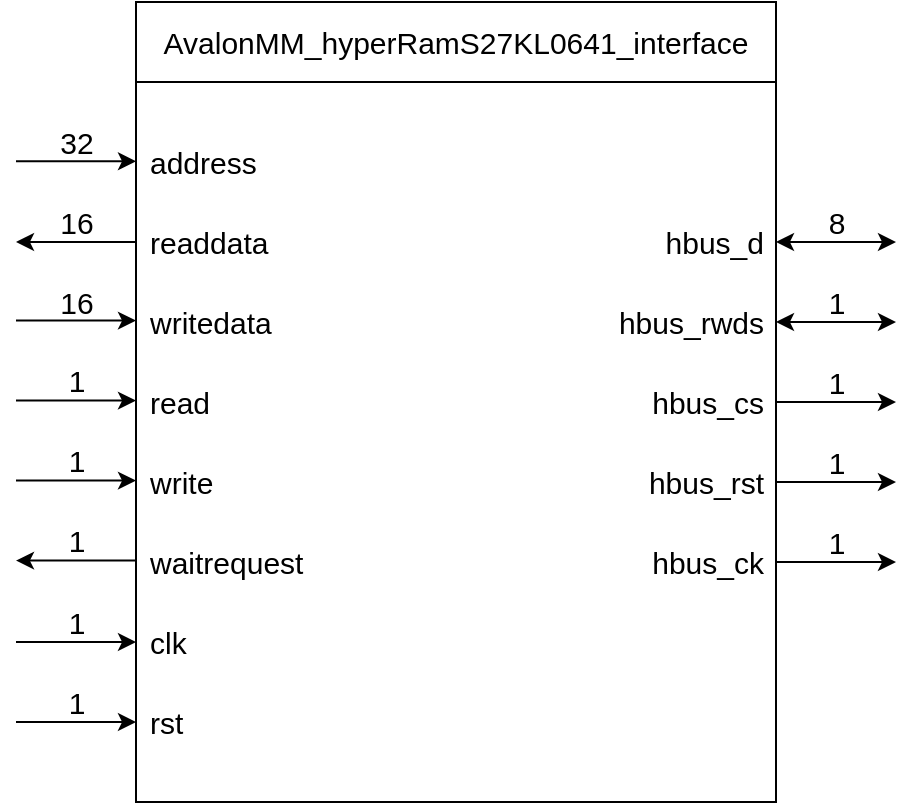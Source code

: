 <mxfile version="21.1.5" type="device" pages="4">
  <diagram id="fC97jBpM_xTiCUfCGoVt" name="interface">
    <mxGraphModel dx="1362" dy="766" grid="1" gridSize="10" guides="1" tooltips="1" connect="1" arrows="1" fold="1" page="1" pageScale="1" pageWidth="850" pageHeight="1100" math="0" shadow="0">
      <root>
        <mxCell id="0" />
        <mxCell id="1" parent="0" />
        <mxCell id="tyazFwi2D3Fx87An2y98-1" value="" style="rounded=0;whiteSpace=wrap;html=1;" parent="1" vertex="1">
          <mxGeometry x="240" y="200" width="320" height="360" as="geometry" />
        </mxCell>
        <mxCell id="tyazFwi2D3Fx87An2y98-3" value="&lt;font style=&quot;font-size: 15px&quot;&gt;address&lt;/font&gt;" style="text;html=1;align=left;verticalAlign=middle;resizable=0;points=[];autosize=1;strokeColor=none;fillColor=none;" parent="1" vertex="1">
          <mxGeometry x="245" y="230" width="70" height="20" as="geometry" />
        </mxCell>
        <mxCell id="tyazFwi2D3Fx87An2y98-4" value="&lt;div&gt;readdata&lt;/div&gt;" style="text;html=1;align=left;verticalAlign=middle;resizable=0;points=[];autosize=1;strokeColor=none;fillColor=none;fontSize=15;" parent="1" vertex="1">
          <mxGeometry x="245" y="270" width="70" height="20" as="geometry" />
        </mxCell>
        <mxCell id="tyazFwi2D3Fx87An2y98-7" value="&lt;div&gt;read&lt;/div&gt;" style="text;html=1;align=left;verticalAlign=middle;resizable=0;points=[];autosize=1;strokeColor=none;fillColor=none;fontSize=15;" parent="1" vertex="1">
          <mxGeometry x="245" y="350" width="50" height="20" as="geometry" />
        </mxCell>
        <mxCell id="tyazFwi2D3Fx87An2y98-8" value="writedata" style="text;html=1;align=left;verticalAlign=middle;resizable=0;points=[];autosize=1;strokeColor=none;fillColor=none;fontSize=15;" parent="1" vertex="1">
          <mxGeometry x="245" y="310" width="80" height="20" as="geometry" />
        </mxCell>
        <mxCell id="tyazFwi2D3Fx87An2y98-9" value="write" style="text;html=1;align=left;verticalAlign=middle;resizable=0;points=[];autosize=1;strokeColor=none;fillColor=none;fontSize=15;" parent="1" vertex="1">
          <mxGeometry x="245" y="390" width="50" height="20" as="geometry" />
        </mxCell>
        <mxCell id="tyazFwi2D3Fx87An2y98-10" value="waitrequest" style="text;html=1;align=left;verticalAlign=middle;resizable=0;points=[];autosize=1;strokeColor=none;fillColor=none;fontSize=15;" parent="1" vertex="1">
          <mxGeometry x="245" y="430" width="90" height="20" as="geometry" />
        </mxCell>
        <mxCell id="tyazFwi2D3Fx87An2y98-11" value="clk" style="text;html=1;align=left;verticalAlign=middle;resizable=0;points=[];autosize=1;strokeColor=none;fillColor=none;fontSize=15;" parent="1" vertex="1">
          <mxGeometry x="245" y="470" width="30" height="20" as="geometry" />
        </mxCell>
        <mxCell id="tyazFwi2D3Fx87An2y98-13" value="hbus_d" style="text;html=1;align=right;verticalAlign=middle;resizable=0;points=[];autosize=1;strokeColor=none;fillColor=none;fontSize=15;" parent="1" vertex="1">
          <mxGeometry x="495" y="270" width="60" height="20" as="geometry" />
        </mxCell>
        <mxCell id="tyazFwi2D3Fx87An2y98-14" value="hbus_cs" style="text;html=1;align=right;verticalAlign=middle;resizable=0;points=[];autosize=1;strokeColor=none;fillColor=none;fontSize=15;" parent="1" vertex="1">
          <mxGeometry x="485" y="350" width="70" height="20" as="geometry" />
        </mxCell>
        <mxCell id="tyazFwi2D3Fx87An2y98-15" value="hbus_ck" style="text;html=1;align=right;verticalAlign=middle;resizable=0;points=[];autosize=1;strokeColor=none;fillColor=none;fontSize=15;" parent="1" vertex="1">
          <mxGeometry x="485" y="430" width="70" height="20" as="geometry" />
        </mxCell>
        <mxCell id="tyazFwi2D3Fx87An2y98-16" value="&lt;div&gt;hbus_rst&lt;/div&gt;" style="text;html=1;align=right;verticalAlign=middle;resizable=0;points=[];autosize=1;strokeColor=none;fillColor=none;fontSize=15;" parent="1" vertex="1">
          <mxGeometry x="485" y="390" width="70" height="20" as="geometry" />
        </mxCell>
        <mxCell id="tyazFwi2D3Fx87An2y98-17" value="&lt;div&gt;hbus_rwds&lt;/div&gt;" style="text;html=1;align=right;verticalAlign=middle;resizable=0;points=[];autosize=1;strokeColor=none;fillColor=none;fontSize=15;" parent="1" vertex="1">
          <mxGeometry x="465" y="310" width="90" height="20" as="geometry" />
        </mxCell>
        <mxCell id="tyazFwi2D3Fx87An2y98-18" value="AvalonMM_hyperRamS27KL0641_interface" style="rounded=0;whiteSpace=wrap;html=1;fontSize=15;" parent="1" vertex="1">
          <mxGeometry x="240" y="160" width="320" height="40" as="geometry" />
        </mxCell>
        <mxCell id="tyazFwi2D3Fx87An2y98-27" value="" style="endArrow=classic;html=1;rounded=0;fontSize=15;" parent="1" edge="1">
          <mxGeometry width="50" height="50" relative="1" as="geometry">
            <mxPoint x="560" y="440" as="sourcePoint" />
            <mxPoint x="620" y="440" as="targetPoint" />
          </mxGeometry>
        </mxCell>
        <mxCell id="tyazFwi2D3Fx87An2y98-29" value="1" style="text;html=1;align=center;verticalAlign=middle;resizable=0;points=[];autosize=1;strokeColor=none;fillColor=none;fontSize=15;" parent="1" vertex="1">
          <mxGeometry x="580" y="420" width="20" height="20" as="geometry" />
        </mxCell>
        <mxCell id="tyazFwi2D3Fx87An2y98-30" value="" style="endArrow=classic;html=1;rounded=0;fontSize=15;" parent="1" edge="1">
          <mxGeometry width="50" height="50" relative="1" as="geometry">
            <mxPoint x="560" y="400.0" as="sourcePoint" />
            <mxPoint x="620" y="400.0" as="targetPoint" />
          </mxGeometry>
        </mxCell>
        <mxCell id="tyazFwi2D3Fx87An2y98-31" value="1" style="text;html=1;align=center;verticalAlign=middle;resizable=0;points=[];autosize=1;strokeColor=none;fillColor=none;fontSize=15;" parent="1" vertex="1">
          <mxGeometry x="580" y="380" width="20" height="20" as="geometry" />
        </mxCell>
        <mxCell id="tyazFwi2D3Fx87An2y98-32" value="" style="endArrow=classic;html=1;rounded=0;fontSize=15;" parent="1" edge="1">
          <mxGeometry width="50" height="50" relative="1" as="geometry">
            <mxPoint x="560" y="360.0" as="sourcePoint" />
            <mxPoint x="620" y="360.0" as="targetPoint" />
          </mxGeometry>
        </mxCell>
        <mxCell id="tyazFwi2D3Fx87An2y98-33" value="1" style="text;html=1;align=center;verticalAlign=middle;resizable=0;points=[];autosize=1;strokeColor=none;fillColor=none;fontSize=15;" parent="1" vertex="1">
          <mxGeometry x="580" y="340" width="20" height="20" as="geometry" />
        </mxCell>
        <mxCell id="tyazFwi2D3Fx87An2y98-34" value="" style="endArrow=classic;html=1;rounded=0;fontSize=15;startArrow=classic;startFill=1;" parent="1" edge="1">
          <mxGeometry width="50" height="50" relative="1" as="geometry">
            <mxPoint x="560" y="320.0" as="sourcePoint" />
            <mxPoint x="620" y="320.0" as="targetPoint" />
          </mxGeometry>
        </mxCell>
        <mxCell id="tyazFwi2D3Fx87An2y98-35" value="1" style="text;html=1;align=center;verticalAlign=middle;resizable=0;points=[];autosize=1;strokeColor=none;fillColor=none;fontSize=15;" parent="1" vertex="1">
          <mxGeometry x="580" y="300" width="20" height="20" as="geometry" />
        </mxCell>
        <mxCell id="tyazFwi2D3Fx87An2y98-38" value="" style="endArrow=classic;html=1;rounded=0;fontSize=15;" parent="1" edge="1">
          <mxGeometry width="50" height="50" relative="1" as="geometry">
            <mxPoint x="180" y="480.0" as="sourcePoint" />
            <mxPoint x="240" y="480.0" as="targetPoint" />
          </mxGeometry>
        </mxCell>
        <mxCell id="tyazFwi2D3Fx87An2y98-39" value="1" style="text;html=1;align=center;verticalAlign=middle;resizable=0;points=[];autosize=1;strokeColor=none;fillColor=none;fontSize=15;" parent="1" vertex="1">
          <mxGeometry x="200" y="460" width="20" height="20" as="geometry" />
        </mxCell>
        <mxCell id="tyazFwi2D3Fx87An2y98-40" value="" style="endArrow=classic;html=1;rounded=0;fontSize=15;" parent="1" edge="1">
          <mxGeometry width="50" height="50" relative="1" as="geometry">
            <mxPoint x="240" y="439.31" as="sourcePoint" />
            <mxPoint x="180" y="439.31" as="targetPoint" />
          </mxGeometry>
        </mxCell>
        <mxCell id="tyazFwi2D3Fx87An2y98-41" value="1" style="text;html=1;align=center;verticalAlign=middle;resizable=0;points=[];autosize=1;strokeColor=none;fillColor=none;fontSize=15;" parent="1" vertex="1">
          <mxGeometry x="200" y="419.31" width="20" height="20" as="geometry" />
        </mxCell>
        <mxCell id="tyazFwi2D3Fx87An2y98-42" value="" style="endArrow=classic;html=1;rounded=0;fontSize=15;" parent="1" edge="1">
          <mxGeometry width="50" height="50" relative="1" as="geometry">
            <mxPoint x="180" y="399.31" as="sourcePoint" />
            <mxPoint x="240" y="399.31" as="targetPoint" />
          </mxGeometry>
        </mxCell>
        <mxCell id="tyazFwi2D3Fx87An2y98-43" value="1" style="text;html=1;align=center;verticalAlign=middle;resizable=0;points=[];autosize=1;strokeColor=none;fillColor=none;fontSize=15;" parent="1" vertex="1">
          <mxGeometry x="200" y="379.31" width="20" height="20" as="geometry" />
        </mxCell>
        <mxCell id="tyazFwi2D3Fx87An2y98-44" value="" style="endArrow=classic;html=1;rounded=0;fontSize=15;" parent="1" edge="1">
          <mxGeometry width="50" height="50" relative="1" as="geometry">
            <mxPoint x="180" y="359.31" as="sourcePoint" />
            <mxPoint x="240" y="359.31" as="targetPoint" />
          </mxGeometry>
        </mxCell>
        <mxCell id="tyazFwi2D3Fx87An2y98-45" value="1" style="text;html=1;align=center;verticalAlign=middle;resizable=0;points=[];autosize=1;strokeColor=none;fillColor=none;fontSize=15;" parent="1" vertex="1">
          <mxGeometry x="200" y="339.31" width="20" height="20" as="geometry" />
        </mxCell>
        <mxCell id="tyazFwi2D3Fx87An2y98-46" value="" style="endArrow=classic;html=1;rounded=0;fontSize=15;" parent="1" edge="1">
          <mxGeometry width="50" height="50" relative="1" as="geometry">
            <mxPoint x="180" y="319.31" as="sourcePoint" />
            <mxPoint x="240" y="319.31" as="targetPoint" />
          </mxGeometry>
        </mxCell>
        <mxCell id="tyazFwi2D3Fx87An2y98-48" value="" style="endArrow=classic;html=1;rounded=0;fontSize=15;startArrow=classic;startFill=1;" parent="1" edge="1">
          <mxGeometry width="50" height="50" relative="1" as="geometry">
            <mxPoint x="560" y="280.0" as="sourcePoint" />
            <mxPoint x="620" y="280.0" as="targetPoint" />
          </mxGeometry>
        </mxCell>
        <mxCell id="tyazFwi2D3Fx87An2y98-49" value="8" style="text;html=1;align=center;verticalAlign=middle;resizable=0;points=[];autosize=1;strokeColor=none;fillColor=none;fontSize=15;" parent="1" vertex="1">
          <mxGeometry x="580" y="260" width="20" height="20" as="geometry" />
        </mxCell>
        <mxCell id="tyazFwi2D3Fx87An2y98-50" value="" style="endArrow=classic;html=1;rounded=0;fontSize=15;" parent="1" edge="1">
          <mxGeometry width="50" height="50" relative="1" as="geometry">
            <mxPoint x="240" y="280.0" as="sourcePoint" />
            <mxPoint x="180" y="280.0" as="targetPoint" />
          </mxGeometry>
        </mxCell>
        <mxCell id="tyazFwi2D3Fx87An2y98-51" value="" style="endArrow=classic;html=1;rounded=0;fontSize=15;" parent="1" edge="1">
          <mxGeometry width="50" height="50" relative="1" as="geometry">
            <mxPoint x="180" y="239.66" as="sourcePoint" />
            <mxPoint x="240" y="239.66" as="targetPoint" />
          </mxGeometry>
        </mxCell>
        <mxCell id="tyazFwi2D3Fx87An2y98-52" value="32" style="text;html=1;align=center;verticalAlign=middle;resizable=0;points=[];autosize=1;strokeColor=none;fillColor=none;fontSize=15;" parent="1" vertex="1">
          <mxGeometry x="195" y="220" width="30" height="20" as="geometry" />
        </mxCell>
        <mxCell id="tyazFwi2D3Fx87An2y98-53" value="16" style="text;html=1;align=center;verticalAlign=middle;resizable=0;points=[];autosize=1;strokeColor=none;fillColor=none;fontSize=15;" parent="1" vertex="1">
          <mxGeometry x="195" y="260" width="30" height="20" as="geometry" />
        </mxCell>
        <mxCell id="tyazFwi2D3Fx87An2y98-54" value="16" style="text;html=1;align=center;verticalAlign=middle;resizable=0;points=[];autosize=1;strokeColor=none;fillColor=none;fontSize=15;" parent="1" vertex="1">
          <mxGeometry x="195" y="300" width="30" height="20" as="geometry" />
        </mxCell>
        <mxCell id="KE8zLy7gZJcdXnEcFr7T-1" value="rst" style="text;html=1;align=left;verticalAlign=middle;resizable=0;points=[];autosize=1;strokeColor=none;fillColor=none;fontSize=15;" parent="1" vertex="1">
          <mxGeometry x="245" y="505" width="40" height="30" as="geometry" />
        </mxCell>
        <mxCell id="KE8zLy7gZJcdXnEcFr7T-2" value="" style="endArrow=classic;html=1;rounded=0;fontSize=15;" parent="1" edge="1">
          <mxGeometry width="50" height="50" relative="1" as="geometry">
            <mxPoint x="180" y="520.0" as="sourcePoint" />
            <mxPoint x="240" y="520.0" as="targetPoint" />
          </mxGeometry>
        </mxCell>
        <mxCell id="KE8zLy7gZJcdXnEcFr7T-3" value="1" style="text;html=1;align=center;verticalAlign=middle;resizable=0;points=[];autosize=1;strokeColor=none;fillColor=none;fontSize=15;" parent="1" vertex="1">
          <mxGeometry x="200" y="500" width="20" height="20" as="geometry" />
        </mxCell>
      </root>
    </mxGraphModel>
  </diagram>
  <diagram id="yq9ThTIYmJ8oE_fTDe8D" name="rtl_avalonside">
    <mxGraphModel dx="1362" dy="766" grid="1" gridSize="10" guides="1" tooltips="1" connect="1" arrows="1" fold="1" page="1" pageScale="1" pageWidth="850" pageHeight="1100" math="0" shadow="0">
      <root>
        <mxCell id="0" />
        <mxCell id="1" parent="0" />
        <mxCell id="Cc1m1OQpfrByYmy1fPa8-23" style="edgeStyle=orthogonalEdgeStyle;rounded=0;orthogonalLoop=1;jettySize=auto;html=1;exitX=1;exitY=0.5;exitDx=0;exitDy=0;" parent="1" source="GzKZy17YXw-0YZu24kbl-1" edge="1">
          <mxGeometry relative="1" as="geometry">
            <mxPoint x="470" y="720" as="targetPoint" />
            <Array as="points">
              <mxPoint x="740" y="720" />
            </Array>
          </mxGeometry>
        </mxCell>
        <mxCell id="3Ys-GUd5AFpZ6mR2ey75-7" style="edgeStyle=orthogonalEdgeStyle;rounded=0;orthogonalLoop=1;jettySize=auto;html=1;exitX=1;exitY=0.5;exitDx=0;exitDy=0;" parent="1" source="GzKZy17YXw-0YZu24kbl-1" edge="1">
          <mxGeometry relative="1" as="geometry">
            <mxPoint x="1000" y="720" as="targetPoint" />
            <Array as="points">
              <mxPoint x="740" y="720" />
            </Array>
          </mxGeometry>
        </mxCell>
        <mxCell id="zwswLqQRbULFyvP92xVR-2" style="edgeStyle=orthogonalEdgeStyle;rounded=0;orthogonalLoop=1;jettySize=auto;html=1;exitX=0.5;exitY=0;exitDx=0;exitDy=0;entryX=0.5;entryY=0;entryDx=0;entryDy=0;" parent="1" target="GzKZy17YXw-0YZu24kbl-1" edge="1">
          <mxGeometry relative="1" as="geometry">
            <mxPoint x="940" y="140" as="sourcePoint" />
            <Array as="points">
              <mxPoint x="940" y="660" />
            </Array>
          </mxGeometry>
        </mxCell>
        <mxCell id="GzKZy17YXw-0YZu24kbl-1" value="DATA" style="rounded=0;whiteSpace=wrap;html=1;horizontal=0;rotation=90;" parent="1" vertex="1">
          <mxGeometry x="720" y="600" width="40" height="120" as="geometry" />
        </mxCell>
        <mxCell id="3Ys-GUd5AFpZ6mR2ey75-6" style="edgeStyle=orthogonalEdgeStyle;rounded=0;orthogonalLoop=1;jettySize=auto;html=1;exitX=1;exitY=0.5;exitDx=0;exitDy=0;" parent="1" source="w7Hnu-EpSJomGSt-TZSk-1" edge="1">
          <mxGeometry relative="1" as="geometry">
            <mxPoint x="1000" y="400" as="targetPoint" />
          </mxGeometry>
        </mxCell>
        <mxCell id="w7Hnu-EpSJomGSt-TZSk-1" value="&lt;div&gt;ADDRESS&lt;/div&gt;" style="rounded=0;whiteSpace=wrap;html=1;horizontal=0;" parent="1" vertex="1">
          <mxGeometry x="720" y="340" width="40" height="120" as="geometry" />
        </mxCell>
        <mxCell id="Cc1m1OQpfrByYmy1fPa8-1" value="&lt;font style=&quot;font-size: 15px;&quot;&gt;avs_s0_&lt;font style=&quot;font-size: 15px;&quot;&gt;address&lt;/font&gt;&lt;/font&gt;" style="text;html=1;align=right;verticalAlign=middle;resizable=0;points=[];autosize=1;strokeColor=none;fillColor=none;" parent="1" vertex="1">
          <mxGeometry x="325" y="385" width="130" height="30" as="geometry" />
        </mxCell>
        <mxCell id="Cc1m1OQpfrByYmy1fPa8-2" value="avs_s0_readdata" style="text;html=1;align=right;verticalAlign=middle;resizable=0;points=[];autosize=1;strokeColor=none;fillColor=none;fontSize=15;" parent="1" vertex="1">
          <mxGeometry x="315" y="705" width="140" height="30" as="geometry" />
        </mxCell>
        <mxCell id="Cc1m1OQpfrByYmy1fPa8-3" value="avs_s0_read" style="text;html=1;align=right;verticalAlign=middle;resizable=0;points=[];autosize=1;strokeColor=none;fillColor=none;fontSize=15;" parent="1" vertex="1">
          <mxGeometry x="345" y="805" width="110" height="30" as="geometry" />
        </mxCell>
        <mxCell id="Cc1m1OQpfrByYmy1fPa8-4" value="avs_s0_writedata" style="text;html=1;align=right;verticalAlign=middle;resizable=0;points=[];autosize=1;strokeColor=none;fillColor=none;fontSize=15;" parent="1" vertex="1">
          <mxGeometry x="317.5" y="505" width="140" height="30" as="geometry" />
        </mxCell>
        <mxCell id="Cc1m1OQpfrByYmy1fPa8-5" value="avs_s0_write" style="text;html=1;align=right;verticalAlign=middle;resizable=0;points=[];autosize=1;strokeColor=none;fillColor=none;fontSize=15;" parent="1" vertex="1">
          <mxGeometry x="345" y="845" width="110" height="30" as="geometry" />
        </mxCell>
        <mxCell id="Cc1m1OQpfrByYmy1fPa8-6" value="avs_s0_waitrequest" style="text;html=1;align=right;verticalAlign=middle;resizable=0;points=[];autosize=1;strokeColor=none;fillColor=none;fontSize=15;" parent="1" vertex="1">
          <mxGeometry x="295" y="265" width="160" height="30" as="geometry" />
        </mxCell>
        <mxCell id="Cc1m1OQpfrByYmy1fPa8-10" value="" style="endArrow=classic;html=1;rounded=0;fontSize=15;" parent="1" edge="1">
          <mxGeometry width="50" height="50" relative="1" as="geometry">
            <mxPoint x="620" y="140" as="sourcePoint" />
            <mxPoint x="470" y="280" as="targetPoint" />
            <Array as="points">
              <mxPoint x="620" y="280" />
            </Array>
          </mxGeometry>
        </mxCell>
        <mxCell id="Cc1m1OQpfrByYmy1fPa8-18" value="" style="endArrow=classic;html=1;rounded=0;fontSize=15;entryX=0;entryY=0.5;entryDx=0;entryDy=0;" parent="1" target="w7Hnu-EpSJomGSt-TZSk-1" edge="1">
          <mxGeometry width="50" height="50" relative="1" as="geometry">
            <mxPoint x="470" y="400" as="sourcePoint" />
            <mxPoint x="530" y="399.5" as="targetPoint" />
          </mxGeometry>
        </mxCell>
        <mxCell id="Cc1m1OQpfrByYmy1fPa8-19" value="32" style="text;html=1;align=center;verticalAlign=middle;resizable=0;points=[];autosize=1;strokeColor=none;fillColor=none;fontSize=15;" parent="1" vertex="1">
          <mxGeometry x="490" y="380" width="30" height="20" as="geometry" />
        </mxCell>
        <mxCell id="Cc1m1OQpfrByYmy1fPa8-20" value="16" style="text;html=1;align=center;verticalAlign=middle;resizable=0;points=[];autosize=1;strokeColor=none;fillColor=none;fontSize=15;" parent="1" vertex="1">
          <mxGeometry x="490" y="700" width="30" height="20" as="geometry" />
        </mxCell>
        <mxCell id="Cc1m1OQpfrByYmy1fPa8-21" value="16" style="text;html=1;align=center;verticalAlign=middle;resizable=0;points=[];autosize=1;strokeColor=none;fillColor=none;fontSize=15;" parent="1" vertex="1">
          <mxGeometry x="492.5" y="500" width="30" height="20" as="geometry" />
        </mxCell>
        <mxCell id="Cc1m1OQpfrByYmy1fPa8-22" value="" style="endArrow=classic;html=1;rounded=0;fontSize=15;entryX=0.75;entryY=1;entryDx=0;entryDy=0;" parent="1" target="WS0o1v0XqAf9nfpT-A0H-1" edge="1">
          <mxGeometry width="50" height="50" relative="1" as="geometry">
            <mxPoint x="472.5" y="520" as="sourcePoint" />
            <mxPoint x="632.5" y="460" as="targetPoint" />
            <Array as="points">
              <mxPoint x="710" y="520" />
            </Array>
          </mxGeometry>
        </mxCell>
        <mxCell id="3Ys-GUd5AFpZ6mR2ey75-1" value="" style="endArrow=classic;html=1;rounded=0;fontSize=15;" parent="1" edge="1">
          <mxGeometry width="50" height="50" relative="1" as="geometry">
            <mxPoint x="470" y="820" as="sourcePoint" />
            <mxPoint x="840" y="980" as="targetPoint" />
            <Array as="points">
              <mxPoint x="840" y="820" />
            </Array>
          </mxGeometry>
        </mxCell>
        <mxCell id="3Ys-GUd5AFpZ6mR2ey75-2" value="" style="triangle;whiteSpace=wrap;html=1;" parent="1" vertex="1">
          <mxGeometry x="680" y="670" width="10" height="10" as="geometry" />
        </mxCell>
        <mxCell id="3Ys-GUd5AFpZ6mR2ey75-3" value="" style="triangle;whiteSpace=wrap;html=1;direction=north;" parent="1" vertex="1">
          <mxGeometry x="720" y="450" width="10" height="10" as="geometry" />
        </mxCell>
        <mxCell id="3Ys-GUd5AFpZ6mR2ey75-4" value="" style="endArrow=classic;html=1;rounded=0;fontSize=15;" parent="1" edge="1">
          <mxGeometry width="50" height="50" relative="1" as="geometry">
            <mxPoint x="470" y="860" as="sourcePoint" />
            <mxPoint x="680" y="980" as="targetPoint" />
            <Array as="points">
              <mxPoint x="680" y="860" />
            </Array>
          </mxGeometry>
        </mxCell>
        <mxCell id="3Ys-GUd5AFpZ6mR2ey75-10" style="edgeStyle=orthogonalEdgeStyle;rounded=0;orthogonalLoop=1;jettySize=auto;html=1;entryX=0.75;entryY=0;entryDx=0;entryDy=0;" parent="1" target="3Ys-GUd5AFpZ6mR2ey75-5" edge="1">
          <mxGeometry relative="1" as="geometry">
            <mxPoint x="1170" y="340" as="targetPoint" />
            <mxPoint x="1150" y="140" as="sourcePoint" />
          </mxGeometry>
        </mxCell>
        <mxCell id="dtgHzQhXOISRXoaNGw8R-1" style="edgeStyle=orthogonalEdgeStyle;rounded=0;orthogonalLoop=1;jettySize=auto;html=1;exitX=0.5;exitY=1;exitDx=0;exitDy=0;" parent="1" source="3Ys-GUd5AFpZ6mR2ey75-5" edge="1">
          <mxGeometry relative="1" as="geometry">
            <mxPoint x="1100" y="980" as="targetPoint" />
          </mxGeometry>
        </mxCell>
        <mxCell id="3Ys-GUd5AFpZ6mR2ey75-5" value="MEM" style="rounded=0;whiteSpace=wrap;html=1;" parent="1" vertex="1">
          <mxGeometry x="1000" y="340" width="200" height="440" as="geometry" />
        </mxCell>
        <mxCell id="3Ys-GUd5AFpZ6mR2ey75-8" style="edgeStyle=orthogonalEdgeStyle;rounded=0;orthogonalLoop=1;jettySize=auto;html=1;entryX=0.25;entryY=1;entryDx=0;entryDy=0;" parent="1" target="WS0o1v0XqAf9nfpT-A0H-1" edge="1">
          <mxGeometry relative="1" as="geometry">
            <mxPoint x="840" y="500" as="targetPoint" />
            <mxPoint x="1000" y="520" as="sourcePoint" />
            <Array as="points">
              <mxPoint x="770" y="520" />
            </Array>
          </mxGeometry>
        </mxCell>
        <mxCell id="3Ys-GUd5AFpZ6mR2ey75-16" value="&lt;font style=&quot;font-size: 15px;&quot;&gt;ssram8_read&lt;/font&gt;" style="text;html=1;align=center;verticalAlign=middle;resizable=0;points=[];autosize=1;strokeColor=none;fillColor=none;" parent="1" vertex="1">
          <mxGeometry x="1095" y="105" width="110" height="30" as="geometry" />
        </mxCell>
        <mxCell id="ZwRu4uXXJ1gHSuZIARV1-1" value="" style="triangle;whiteSpace=wrap;html=1;" parent="1" vertex="1">
          <mxGeometry x="1000" y="770" width="10" height="10" as="geometry" />
        </mxCell>
        <mxCell id="dtgHzQhXOISRXoaNGw8R-3" value="&lt;font style=&quot;font-size: 15px;&quot;&gt;ssram8_&lt;font style=&quot;font-size: 15px;&quot;&gt;valid&lt;/font&gt;&lt;/font&gt;" style="text;html=1;align=center;verticalAlign=middle;resizable=0;points=[];autosize=1;strokeColor=none;fillColor=none;" parent="1" vertex="1">
          <mxGeometry x="1045" y="985" width="110" height="30" as="geometry" />
        </mxCell>
        <mxCell id="ywc1GMYzLM43me2shfip-1" value="&lt;font style=&quot;font-size: 15px;&quot;&gt;ssram8_write&lt;/font&gt;" style="text;html=1;align=center;verticalAlign=middle;resizable=0;points=[];autosize=1;strokeColor=none;fillColor=none;" parent="1" vertex="1">
          <mxGeometry x="995" y="105" width="110" height="30" as="geometry" />
        </mxCell>
        <mxCell id="ywc1GMYzLM43me2shfip-2" style="edgeStyle=orthogonalEdgeStyle;rounded=0;orthogonalLoop=1;jettySize=auto;html=1;entryX=0.25;entryY=0;entryDx=0;entryDy=0;" parent="1" target="3Ys-GUd5AFpZ6mR2ey75-5" edge="1">
          <mxGeometry relative="1" as="geometry">
            <mxPoint x="1105" y="330" as="targetPoint" />
            <mxPoint x="1050" y="140" as="sourcePoint" />
          </mxGeometry>
        </mxCell>
        <mxCell id="WS0o1v0XqAf9nfpT-A0H-2" style="edgeStyle=orthogonalEdgeStyle;rounded=0;orthogonalLoop=1;jettySize=auto;html=1;exitX=0.5;exitY=0;exitDx=0;exitDy=0;entryX=0;entryY=0.5;entryDx=0;entryDy=0;" parent="1" source="WS0o1v0XqAf9nfpT-A0H-1" target="GzKZy17YXw-0YZu24kbl-1" edge="1">
          <mxGeometry relative="1" as="geometry">
            <mxPoint x="740" y="620" as="sourcePoint" />
          </mxGeometry>
        </mxCell>
        <mxCell id="WS0o1v0XqAf9nfpT-A0H-5" style="edgeStyle=orthogonalEdgeStyle;rounded=0;orthogonalLoop=1;jettySize=auto;html=1;entryX=0;entryY=0.5;entryDx=0;entryDy=0;" parent="1" target="WS0o1v0XqAf9nfpT-A0H-1" edge="1">
          <mxGeometry relative="1" as="geometry">
            <mxPoint x="840" y="140" as="sourcePoint" />
            <Array as="points">
              <mxPoint x="840" y="140" />
              <mxPoint x="840" y="580" />
            </Array>
          </mxGeometry>
        </mxCell>
        <mxCell id="WS0o1v0XqAf9nfpT-A0H-1" value="" style="shape=trapezoid;perimeter=trapezoidPerimeter;whiteSpace=wrap;html=1;fixedSize=1;direction=west;" parent="1" vertex="1">
          <mxGeometry x="680" y="560" width="120" height="40" as="geometry" />
        </mxCell>
        <mxCell id="WS0o1v0XqAf9nfpT-A0H-3" value="0" style="text;html=1;align=center;verticalAlign=middle;resizable=0;points=[];autosize=1;strokeColor=none;fillColor=none;" parent="1" vertex="1">
          <mxGeometry x="695" y="555" width="30" height="30" as="geometry" />
        </mxCell>
        <mxCell id="WS0o1v0XqAf9nfpT-A0H-4" value="1" style="text;html=1;align=center;verticalAlign=middle;resizable=0;points=[];autosize=1;strokeColor=none;fillColor=none;" parent="1" vertex="1">
          <mxGeometry x="755" y="555" width="30" height="30" as="geometry" />
        </mxCell>
        <mxCell id="WS0o1v0XqAf9nfpT-A0H-6" value="&lt;font style=&quot;font-size: 15px;&quot;&gt;data_sel&lt;/font&gt;" style="text;html=1;align=center;verticalAlign=middle;resizable=0;points=[];autosize=1;strokeColor=none;fillColor=none;" parent="1" vertex="1">
          <mxGeometry x="800" y="105" width="80" height="30" as="geometry" />
        </mxCell>
        <mxCell id="zwswLqQRbULFyvP92xVR-1" value="&lt;font style=&quot;font-size: 15px;&quot;&gt;data_enable&lt;/font&gt;" style="text;html=1;align=center;verticalAlign=middle;resizable=0;points=[];autosize=1;strokeColor=none;fillColor=none;" parent="1" vertex="1">
          <mxGeometry x="885" y="105" width="110" height="30" as="geometry" />
        </mxCell>
        <mxCell id="cMcWismyhQRRuz9Rw0BF-1" value="avs_s0_waitrequest" style="text;html=1;align=right;verticalAlign=middle;resizable=0;points=[];autosize=1;strokeColor=none;fillColor=none;fontSize=15;" parent="1" vertex="1">
          <mxGeometry x="530" y="105" width="160" height="30" as="geometry" />
        </mxCell>
        <mxCell id="cMcWismyhQRRuz9Rw0BF-2" value="avs_s0_write" style="text;html=1;align=right;verticalAlign=middle;resizable=0;points=[];autosize=1;strokeColor=none;fillColor=none;fontSize=15;" parent="1" vertex="1">
          <mxGeometry x="620" y="985" width="110" height="30" as="geometry" />
        </mxCell>
        <mxCell id="cMcWismyhQRRuz9Rw0BF-3" value="avs_s0_read" style="text;html=1;align=right;verticalAlign=middle;resizable=0;points=[];autosize=1;strokeColor=none;fillColor=none;fontSize=15;" parent="1" vertex="1">
          <mxGeometry x="775" y="985" width="110" height="30" as="geometry" />
        </mxCell>
      </root>
    </mxGraphModel>
  </diagram>
  <diagram id="GnTmByVWZaReoa7QvFEv" name="fsm_avalonside_old">
    <mxGraphModel dx="1946" dy="1094" grid="1" gridSize="10" guides="1" tooltips="1" connect="1" arrows="1" fold="1" page="1" pageScale="1" pageWidth="850" pageHeight="1100" math="0" shadow="0">
      <root>
        <mxCell id="0" />
        <mxCell id="1" parent="0" />
        <mxCell id="KMi_HyCEqWDJWLltuoZL-17" style="edgeStyle=orthogonalEdgeStyle;rounded=0;orthogonalLoop=1;jettySize=auto;html=1;exitX=0.5;exitY=1;exitDx=0;exitDy=0;entryX=0.5;entryY=0;entryDx=0;entryDy=0;" parent="1" source="R0JgGIkLqa2GUiZ-NVq3-1" target="KMi_HyCEqWDJWLltuoZL-15" edge="1">
          <mxGeometry relative="1" as="geometry" />
        </mxCell>
        <mxCell id="R0JgGIkLqa2GUiZ-NVq3-1" value="&lt;div&gt;address_clr&lt;/div&gt;&lt;div&gt;data_clr&lt;/div&gt;&lt;div&gt;ssram8_clr&lt;br&gt;&lt;/div&gt;" style="rounded=0;whiteSpace=wrap;html=1;" parent="1" vertex="1">
          <mxGeometry x="300" y="140" width="120" height="60" as="geometry" />
        </mxCell>
        <mxCell id="ycqOjfbAlqQQoxK2BRp0-8" style="edgeStyle=orthogonalEdgeStyle;rounded=0;orthogonalLoop=1;jettySize=auto;html=1;exitX=0.5;exitY=0;exitDx=0;exitDy=0;entryX=0.5;entryY=0;entryDx=0;entryDy=0;dashed=1;" parent="1" edge="1">
          <mxGeometry relative="1" as="geometry">
            <mxPoint x="360" y="120" as="targetPoint" />
            <mxPoint x="359.966" y="60" as="sourcePoint" />
            <Array as="points">
              <mxPoint x="360" y="80" />
              <mxPoint x="360" y="80" />
            </Array>
          </mxGeometry>
        </mxCell>
        <mxCell id="ycqOjfbAlqQQoxK2BRp0-7" value="RESET" style="rounded=0;whiteSpace=wrap;html=1;" parent="1" vertex="1">
          <mxGeometry x="300" y="120" width="120" height="20" as="geometry" />
        </mxCell>
        <mxCell id="ycqOjfbAlqQQoxK2BRp0-9" value="rst" style="text;html=1;align=center;verticalAlign=middle;resizable=0;points=[];autosize=1;strokeColor=none;fillColor=none;" parent="1" vertex="1">
          <mxGeometry x="340" y="30" width="40" height="30" as="geometry" />
        </mxCell>
        <mxCell id="KMi_HyCEqWDJWLltuoZL-9" style="edgeStyle=orthogonalEdgeStyle;rounded=0;orthogonalLoop=1;jettySize=auto;html=1;exitX=1;exitY=0.5;exitDx=0;exitDy=0;entryX=0;entryY=0.5;entryDx=0;entryDy=0;" parent="1" source="KMi_HyCEqWDJWLltuoZL-2" target="KMi_HyCEqWDJWLltuoZL-4" edge="1">
          <mxGeometry relative="1" as="geometry">
            <Array as="points">
              <mxPoint x="450" y="500" />
              <mxPoint x="450" y="500" />
            </Array>
          </mxGeometry>
        </mxCell>
        <mxCell id="KMi_HyCEqWDJWLltuoZL-12" value="&lt;font color=&quot;#ff0000&quot;&gt;0&lt;/font&gt;" style="edgeLabel;html=1;align=center;verticalAlign=middle;resizable=0;points=[];" parent="KMi_HyCEqWDJWLltuoZL-9" vertex="1" connectable="0">
          <mxGeometry x="0.292" relative="1" as="geometry">
            <mxPoint x="-9" as="offset" />
          </mxGeometry>
        </mxCell>
        <mxCell id="xTJoZhLFrkcvpyE8GXbO-3" style="edgeStyle=orthogonalEdgeStyle;rounded=0;orthogonalLoop=1;jettySize=auto;html=1;exitX=0.5;exitY=1;exitDx=0;exitDy=0;entryX=0.5;entryY=0;entryDx=0;entryDy=0;" parent="1" source="KMi_HyCEqWDJWLltuoZL-2" target="xTJoZhLFrkcvpyE8GXbO-2" edge="1">
          <mxGeometry relative="1" as="geometry" />
        </mxCell>
        <mxCell id="gEDDJrUj1DtWugklFc0m-7" value="1" style="edgeLabel;html=1;align=center;verticalAlign=middle;resizable=0;points=[];fontColor=#FF0000;" parent="xTJoZhLFrkcvpyE8GXbO-3" vertex="1" connectable="0">
          <mxGeometry x="-0.272" y="-1" relative="1" as="geometry">
            <mxPoint y="3" as="offset" />
          </mxGeometry>
        </mxCell>
        <mxCell id="KMi_HyCEqWDJWLltuoZL-2" value="avs_s0_read" style="rhombus;whiteSpace=wrap;html=1;" parent="1" vertex="1">
          <mxGeometry x="310" y="460" width="100" height="80" as="geometry" />
        </mxCell>
        <mxCell id="KMi_HyCEqWDJWLltuoZL-10" style="edgeStyle=orthogonalEdgeStyle;rounded=0;orthogonalLoop=1;jettySize=auto;html=1;exitX=0.5;exitY=0;exitDx=0;exitDy=0;" parent="1" source="KMi_HyCEqWDJWLltuoZL-4" edge="1">
          <mxGeometry relative="1" as="geometry">
            <mxPoint x="360" y="260" as="targetPoint" />
            <Array as="points">
              <mxPoint x="520" y="260" />
              <mxPoint x="360" y="260" />
            </Array>
          </mxGeometry>
        </mxCell>
        <mxCell id="KMi_HyCEqWDJWLltuoZL-13" value="0" style="edgeLabel;html=1;align=center;verticalAlign=middle;resizable=0;points=[];fontColor=#FF0000;" parent="KMi_HyCEqWDJWLltuoZL-10" vertex="1" connectable="0">
          <mxGeometry x="-0.856" y="-1" relative="1" as="geometry">
            <mxPoint x="-1" y="-12" as="offset" />
          </mxGeometry>
        </mxCell>
        <mxCell id="T_hmfosoiMGuWEzw17aT-3" style="edgeStyle=orthogonalEdgeStyle;rounded=0;orthogonalLoop=1;jettySize=auto;html=1;exitX=1;exitY=0.5;exitDx=0;exitDy=0;entryX=0.5;entryY=0;entryDx=0;entryDy=0;" parent="1" source="KMi_HyCEqWDJWLltuoZL-4" target="T_hmfosoiMGuWEzw17aT-2" edge="1">
          <mxGeometry relative="1" as="geometry" />
        </mxCell>
        <mxCell id="T_hmfosoiMGuWEzw17aT-4" value="1" style="edgeLabel;html=1;align=center;verticalAlign=middle;resizable=0;points=[];fontColor=#FF0000;" parent="T_hmfosoiMGuWEzw17aT-3" vertex="1" connectable="0">
          <mxGeometry x="-0.771" y="-3" relative="1" as="geometry">
            <mxPoint x="-10" y="-3" as="offset" />
          </mxGeometry>
        </mxCell>
        <mxCell id="KMi_HyCEqWDJWLltuoZL-4" value="avs_s0_write" style="rhombus;whiteSpace=wrap;html=1;" parent="1" vertex="1">
          <mxGeometry x="470" y="460" width="100" height="80" as="geometry" />
        </mxCell>
        <mxCell id="KMi_HyCEqWDJWLltuoZL-8" value="&lt;div&gt;&lt;font color=&quot;#999999&quot;&gt;Se per qualche ragione read e &lt;br&gt;&lt;/font&gt;&lt;/div&gt;&lt;div&gt;&lt;font color=&quot;#999999&quot;&gt;write fossero entrambi attivi&lt;br&gt;&lt;/font&gt;&lt;/div&gt;&lt;div&gt;&lt;font color=&quot;#999999&quot;&gt;verrebbe data priorità alla &lt;br&gt;&lt;/font&gt;&lt;/div&gt;&lt;div&gt;&lt;font color=&quot;#999999&quot;&gt;lettura (non è una specifica,&lt;/font&gt;&lt;/div&gt;&lt;div&gt;&lt;font color=&quot;#999999&quot;&gt;in quanto questo dettaglio non&lt;/font&gt;&lt;/div&gt;&lt;div&gt;&lt;font color=&quot;#999999&quot;&gt;è proprio specificato).&lt;br&gt;&lt;/font&gt;&lt;/div&gt;" style="text;html=1;align=center;verticalAlign=middle;resizable=0;points=[];autosize=1;strokeColor=none;fillColor=none;" parent="1" vertex="1">
          <mxGeometry x="45" y="460" width="180" height="100" as="geometry" />
        </mxCell>
        <mxCell id="KMi_HyCEqWDJWLltuoZL-18" style="edgeStyle=orthogonalEdgeStyle;rounded=0;orthogonalLoop=1;jettySize=auto;html=1;exitX=0.5;exitY=1;exitDx=0;exitDy=0;entryX=0.5;entryY=0;entryDx=0;entryDy=0;" parent="1" source="KMi_HyCEqWDJWLltuoZL-14" target="KMi_HyCEqWDJWLltuoZL-2" edge="1">
          <mxGeometry relative="1" as="geometry" />
        </mxCell>
        <mxCell id="KMi_HyCEqWDJWLltuoZL-14" value="&lt;div&gt;address_en&lt;/div&gt;&lt;div&gt;data_enable&lt;br&gt;&lt;/div&gt;" style="rounded=0;whiteSpace=wrap;html=1;" parent="1" vertex="1">
          <mxGeometry x="300" y="340" width="120" height="60" as="geometry" />
        </mxCell>
        <mxCell id="KMi_HyCEqWDJWLltuoZL-15" value="IDLE" style="rounded=0;whiteSpace=wrap;html=1;" parent="1" vertex="1">
          <mxGeometry x="300" y="320" width="120" height="20" as="geometry" />
        </mxCell>
        <mxCell id="gEDDJrUj1DtWugklFc0m-2" style="edgeStyle=orthogonalEdgeStyle;rounded=0;orthogonalLoop=1;jettySize=auto;html=1;exitX=0.5;exitY=1;exitDx=0;exitDy=0;entryX=0.5;entryY=0;entryDx=0;entryDy=0;" parent="1" source="xTJoZhLFrkcvpyE8GXbO-1" target="gEDDJrUj1DtWugklFc0m-1" edge="1">
          <mxGeometry relative="1" as="geometry" />
        </mxCell>
        <mxCell id="xTJoZhLFrkcvpyE8GXbO-1" value="&lt;div&gt;avs_s0_waitrequest&lt;/div&gt;&lt;div&gt;ssram8_read&lt;br&gt;&lt;/div&gt;" style="rounded=0;whiteSpace=wrap;html=1;" parent="1" vertex="1">
          <mxGeometry x="300" y="620" width="120" height="60" as="geometry" />
        </mxCell>
        <mxCell id="xTJoZhLFrkcvpyE8GXbO-2" value="READING" style="rounded=0;whiteSpace=wrap;html=1;" parent="1" vertex="1">
          <mxGeometry x="300" y="600" width="120" height="20" as="geometry" />
        </mxCell>
        <mxCell id="xTJoZhLFrkcvpyE8GXbO-4" value="&lt;div&gt;&lt;font color=&quot;#999999&quot;&gt;Una volta iniziato un ciclo di lettura&lt;/font&gt;&lt;/div&gt;&lt;div&gt;&lt;font color=&quot;#999999&quot;&gt;o scrittura, i segnali di ingresso devono &lt;br&gt;&lt;/font&gt;&lt;/div&gt;&lt;div&gt;&lt;font color=&quot;#999999&quot;&gt;rimanere costanti da specifiche. &lt;br&gt;&lt;/font&gt;&lt;/div&gt;&lt;div&gt;&lt;font color=&quot;#999999&quot;&gt;Per questo motivo, possiamo smettere&lt;/font&gt;&lt;/div&gt;&lt;div&gt;&lt;font color=&quot;#999999&quot;&gt;di campionare indirizzo e dato senza&lt;/font&gt;&lt;/div&gt;&lt;div&gt;&lt;font color=&quot;#999999&quot;&gt;rischiare di perdere informazioni.&lt;br&gt;&lt;/font&gt;&lt;/div&gt;" style="text;html=1;align=center;verticalAlign=middle;resizable=0;points=[];autosize=1;strokeColor=none;fillColor=none;" parent="1" vertex="1">
          <mxGeometry x="20" y="590" width="230" height="100" as="geometry" />
        </mxCell>
        <mxCell id="gEDDJrUj1DtWugklFc0m-5" style="edgeStyle=orthogonalEdgeStyle;rounded=0;orthogonalLoop=1;jettySize=auto;html=1;exitX=0.5;exitY=1;exitDx=0;exitDy=0;entryX=0.5;entryY=0;entryDx=0;entryDy=0;" parent="1" source="gEDDJrUj1DtWugklFc0m-1" target="gEDDJrUj1DtWugklFc0m-4" edge="1">
          <mxGeometry relative="1" as="geometry" />
        </mxCell>
        <mxCell id="gEDDJrUj1DtWugklFc0m-6" value="0" style="edgeLabel;html=1;align=center;verticalAlign=middle;resizable=0;points=[];fontColor=#FF0000;" parent="gEDDJrUj1DtWugklFc0m-5" vertex="1" connectable="0">
          <mxGeometry x="-0.231" relative="1" as="geometry">
            <mxPoint y="7" as="offset" />
          </mxGeometry>
        </mxCell>
        <mxCell id="_98CrxE66E2yxlAtbzK5-3" style="edgeStyle=orthogonalEdgeStyle;rounded=0;orthogonalLoop=1;jettySize=auto;html=1;exitX=1;exitY=0.5;exitDx=0;exitDy=0;" parent="1" source="gEDDJrUj1DtWugklFc0m-1" edge="1">
          <mxGeometry relative="1" as="geometry">
            <mxPoint x="460" y="800" as="targetPoint" />
          </mxGeometry>
        </mxCell>
        <mxCell id="_98CrxE66E2yxlAtbzK5-4" value="1" style="edgeLabel;html=1;align=center;verticalAlign=middle;resizable=0;points=[];fontColor=#FF0000;" parent="_98CrxE66E2yxlAtbzK5-3" vertex="1" connectable="0">
          <mxGeometry x="-0.292" relative="1" as="geometry">
            <mxPoint x="4" as="offset" />
          </mxGeometry>
        </mxCell>
        <mxCell id="gEDDJrUj1DtWugklFc0m-1" value="ssram8_valid" style="rhombus;whiteSpace=wrap;html=1;" parent="1" vertex="1">
          <mxGeometry x="310" y="760" width="100" height="80" as="geometry" />
        </mxCell>
        <mxCell id="gEDDJrUj1DtWugklFc0m-8" style="edgeStyle=orthogonalEdgeStyle;rounded=0;orthogonalLoop=1;jettySize=auto;html=1;exitX=0.5;exitY=1;exitDx=0;exitDy=0;" parent="1" source="gEDDJrUj1DtWugklFc0m-3" edge="1">
          <mxGeometry relative="1" as="geometry">
            <mxPoint x="359.739" y="720" as="targetPoint" />
            <Array as="points">
              <mxPoint x="360" y="1040" />
              <mxPoint x="240" y="1040" />
              <mxPoint x="240" y="720" />
            </Array>
          </mxGeometry>
        </mxCell>
        <mxCell id="gEDDJrUj1DtWugklFc0m-3" value="avs_s0_waitrequest" style="rounded=0;whiteSpace=wrap;html=1;" parent="1" vertex="1">
          <mxGeometry x="300" y="920" width="120" height="60" as="geometry" />
        </mxCell>
        <mxCell id="gEDDJrUj1DtWugklFc0m-4" value="WAIT_READING" style="rounded=0;whiteSpace=wrap;html=1;" parent="1" vertex="1">
          <mxGeometry x="300" y="900" width="120" height="20" as="geometry" />
        </mxCell>
        <mxCell id="_98CrxE66E2yxlAtbzK5-1" value="&lt;div&gt;avs_s0_waitrequest&lt;/div&gt;&lt;div&gt;data_enable&lt;br&gt;&lt;/div&gt;&lt;div&gt;data_sel&lt;br&gt;&lt;/div&gt;" style="rounded=0;whiteSpace=wrap;html=1;" parent="1" vertex="1">
          <mxGeometry x="460" y="780" width="120" height="60" as="geometry" />
        </mxCell>
        <mxCell id="_98CrxE66E2yxlAtbzK5-2" value="STORE_READING" style="rounded=0;whiteSpace=wrap;html=1;" parent="1" vertex="1">
          <mxGeometry x="460" y="760" width="120" height="20" as="geometry" />
        </mxCell>
        <mxCell id="vTdRBB-YQgJ8a52eUrzx-2" value="" style="endArrow=classic;html=1;rounded=0;edgeStyle=orthogonalEdgeStyle;" parent="1" edge="1">
          <mxGeometry width="50" height="50" relative="1" as="geometry">
            <mxPoint x="580" y="800" as="sourcePoint" />
            <mxPoint x="520" y="260" as="targetPoint" />
            <Array as="points">
              <mxPoint x="640" y="800" />
              <mxPoint x="640" y="260" />
            </Array>
          </mxGeometry>
        </mxCell>
        <mxCell id="T_hmfosoiMGuWEzw17aT-12" style="edgeStyle=orthogonalEdgeStyle;rounded=0;orthogonalLoop=1;jettySize=auto;html=1;exitX=0.5;exitY=1;exitDx=0;exitDy=0;entryX=0.5;entryY=0;entryDx=0;entryDy=0;" parent="1" source="T_hmfosoiMGuWEzw17aT-1" target="T_hmfosoiMGuWEzw17aT-9" edge="1">
          <mxGeometry relative="1" as="geometry" />
        </mxCell>
        <mxCell id="T_hmfosoiMGuWEzw17aT-1" value="&lt;div&gt;avs_s0_waitrequest&lt;/div&gt;&lt;div&gt;ssram8_write&lt;br&gt;&lt;/div&gt;" style="rounded=0;whiteSpace=wrap;html=1;" parent="1" vertex="1">
          <mxGeometry x="760.05" y="620" width="120" height="60" as="geometry" />
        </mxCell>
        <mxCell id="T_hmfosoiMGuWEzw17aT-2" value="WRITING" style="rounded=0;whiteSpace=wrap;html=1;" parent="1" vertex="1">
          <mxGeometry x="760.05" y="600" width="120" height="20" as="geometry" />
        </mxCell>
        <mxCell id="T_hmfosoiMGuWEzw17aT-5" style="edgeStyle=orthogonalEdgeStyle;rounded=0;orthogonalLoop=1;jettySize=auto;html=1;exitX=0.5;exitY=1;exitDx=0;exitDy=0;entryX=0.5;entryY=0;entryDx=0;entryDy=0;" parent="1" source="T_hmfosoiMGuWEzw17aT-9" target="T_hmfosoiMGuWEzw17aT-11" edge="1">
          <mxGeometry relative="1" as="geometry" />
        </mxCell>
        <mxCell id="T_hmfosoiMGuWEzw17aT-6" value="0" style="edgeLabel;html=1;align=center;verticalAlign=middle;resizable=0;points=[];fontColor=#FF0000;" parent="T_hmfosoiMGuWEzw17aT-5" vertex="1" connectable="0">
          <mxGeometry x="-0.231" relative="1" as="geometry">
            <mxPoint y="7" as="offset" />
          </mxGeometry>
        </mxCell>
        <mxCell id="T_hmfosoiMGuWEzw17aT-7" style="edgeStyle=orthogonalEdgeStyle;rounded=0;orthogonalLoop=1;jettySize=auto;html=1;exitX=1;exitY=0.5;exitDx=0;exitDy=0;" parent="1" source="T_hmfosoiMGuWEzw17aT-9" edge="1">
          <mxGeometry relative="1" as="geometry">
            <mxPoint x="640" y="260" as="targetPoint" />
            <Array as="points">
              <mxPoint x="940" y="800" />
              <mxPoint x="940" y="260" />
            </Array>
          </mxGeometry>
        </mxCell>
        <mxCell id="T_hmfosoiMGuWEzw17aT-8" value="1" style="edgeLabel;html=1;align=center;verticalAlign=middle;resizable=0;points=[];fontColor=#FF0000;" parent="T_hmfosoiMGuWEzw17aT-7" vertex="1" connectable="0">
          <mxGeometry x="-0.292" relative="1" as="geometry">
            <mxPoint x="-40" y="253" as="offset" />
          </mxGeometry>
        </mxCell>
        <mxCell id="T_hmfosoiMGuWEzw17aT-9" value="ssram8_valid" style="rhombus;whiteSpace=wrap;html=1;" parent="1" vertex="1">
          <mxGeometry x="770" y="760" width="100" height="80" as="geometry" />
        </mxCell>
        <mxCell id="T_hmfosoiMGuWEzw17aT-13" style="edgeStyle=orthogonalEdgeStyle;rounded=0;orthogonalLoop=1;jettySize=auto;html=1;exitX=0.5;exitY=1;exitDx=0;exitDy=0;" parent="1" source="T_hmfosoiMGuWEzw17aT-10" edge="1">
          <mxGeometry relative="1" as="geometry">
            <mxPoint x="819.791" y="720" as="targetPoint" />
            <Array as="points">
              <mxPoint x="820.05" y="1040" />
              <mxPoint x="700.05" y="1040" />
              <mxPoint x="700.05" y="720" />
            </Array>
          </mxGeometry>
        </mxCell>
        <mxCell id="T_hmfosoiMGuWEzw17aT-10" value="&lt;div&gt;avs_s0_waitrequest&lt;/div&gt;" style="rounded=0;whiteSpace=wrap;html=1;" parent="1" vertex="1">
          <mxGeometry x="760.05" y="920" width="120" height="60" as="geometry" />
        </mxCell>
        <mxCell id="T_hmfosoiMGuWEzw17aT-11" value="WAIT_WRITING" style="rounded=0;whiteSpace=wrap;html=1;" parent="1" vertex="1">
          <mxGeometry x="760.05" y="900" width="120" height="20" as="geometry" />
        </mxCell>
      </root>
    </mxGraphModel>
  </diagram>
  <diagram name="fsm_avalonside" id="7cOUtxpOADkt3iQJw6D3">
    <mxGraphModel dx="1362" dy="766" grid="1" gridSize="10" guides="1" tooltips="1" connect="1" arrows="1" fold="1" page="1" pageScale="1" pageWidth="850" pageHeight="1100" math="0" shadow="0">
      <root>
        <mxCell id="gHbopcMJqhLfQALP6Ct7-0" />
        <mxCell id="gHbopcMJqhLfQALP6Ct7-1" parent="gHbopcMJqhLfQALP6Ct7-0" />
        <mxCell id="gHbopcMJqhLfQALP6Ct7-2" style="edgeStyle=orthogonalEdgeStyle;rounded=0;orthogonalLoop=1;jettySize=auto;html=1;exitX=0.5;exitY=1;exitDx=0;exitDy=0;entryX=0.5;entryY=0;entryDx=0;entryDy=0;" edge="1" parent="gHbopcMJqhLfQALP6Ct7-1" source="gHbopcMJqhLfQALP6Ct7-3" target="gHbopcMJqhLfQALP6Ct7-20">
          <mxGeometry relative="1" as="geometry" />
        </mxCell>
        <mxCell id="gHbopcMJqhLfQALP6Ct7-3" value="&lt;div&gt;address_clr&lt;/div&gt;&lt;div&gt;data_clr&lt;/div&gt;&lt;div&gt;ssram8_clr&lt;br&gt;&lt;/div&gt;" style="rounded=0;whiteSpace=wrap;html=1;" vertex="1" parent="gHbopcMJqhLfQALP6Ct7-1">
          <mxGeometry x="300" y="140" width="120" height="60" as="geometry" />
        </mxCell>
        <mxCell id="gHbopcMJqhLfQALP6Ct7-4" style="edgeStyle=orthogonalEdgeStyle;rounded=0;orthogonalLoop=1;jettySize=auto;html=1;exitX=0.5;exitY=0;exitDx=0;exitDy=0;entryX=0.5;entryY=0;entryDx=0;entryDy=0;dashed=1;" edge="1" parent="gHbopcMJqhLfQALP6Ct7-1">
          <mxGeometry relative="1" as="geometry">
            <mxPoint x="360" y="120" as="targetPoint" />
            <mxPoint x="359.966" y="60" as="sourcePoint" />
            <Array as="points">
              <mxPoint x="360" y="80" />
              <mxPoint x="360" y="80" />
            </Array>
          </mxGeometry>
        </mxCell>
        <mxCell id="gHbopcMJqhLfQALP6Ct7-5" value="RESET" style="rounded=0;whiteSpace=wrap;html=1;" vertex="1" parent="gHbopcMJqhLfQALP6Ct7-1">
          <mxGeometry x="300" y="120" width="120" height="20" as="geometry" />
        </mxCell>
        <mxCell id="gHbopcMJqhLfQALP6Ct7-6" value="rst" style="text;html=1;align=center;verticalAlign=middle;resizable=0;points=[];autosize=1;strokeColor=none;fillColor=none;" vertex="1" parent="gHbopcMJqhLfQALP6Ct7-1">
          <mxGeometry x="340" y="30" width="40" height="30" as="geometry" />
        </mxCell>
        <mxCell id="gHbopcMJqhLfQALP6Ct7-7" style="edgeStyle=orthogonalEdgeStyle;rounded=0;orthogonalLoop=1;jettySize=auto;html=1;exitX=1;exitY=0.5;exitDx=0;exitDy=0;entryX=0;entryY=0.5;entryDx=0;entryDy=0;" edge="1" parent="gHbopcMJqhLfQALP6Ct7-1" source="gHbopcMJqhLfQALP6Ct7-11" target="gHbopcMJqhLfQALP6Ct7-16">
          <mxGeometry relative="1" as="geometry">
            <Array as="points">
              <mxPoint x="450" y="500" />
              <mxPoint x="450" y="500" />
            </Array>
          </mxGeometry>
        </mxCell>
        <mxCell id="gHbopcMJqhLfQALP6Ct7-8" value="&lt;font color=&quot;#ff0000&quot;&gt;0&lt;/font&gt;" style="edgeLabel;html=1;align=center;verticalAlign=middle;resizable=0;points=[];" vertex="1" connectable="0" parent="gHbopcMJqhLfQALP6Ct7-7">
          <mxGeometry x="0.292" relative="1" as="geometry">
            <mxPoint x="-9" as="offset" />
          </mxGeometry>
        </mxCell>
        <mxCell id="gHbopcMJqhLfQALP6Ct7-9" style="edgeStyle=orthogonalEdgeStyle;rounded=0;orthogonalLoop=1;jettySize=auto;html=1;exitX=0.5;exitY=1;exitDx=0;exitDy=0;entryX=0.5;entryY=0;entryDx=0;entryDy=0;" edge="1" parent="gHbopcMJqhLfQALP6Ct7-1" source="gHbopcMJqhLfQALP6Ct7-11" target="gHbopcMJqhLfQALP6Ct7-23">
          <mxGeometry relative="1" as="geometry" />
        </mxCell>
        <mxCell id="gHbopcMJqhLfQALP6Ct7-10" value="1" style="edgeLabel;html=1;align=center;verticalAlign=middle;resizable=0;points=[];fontColor=#FF0000;" vertex="1" connectable="0" parent="gHbopcMJqhLfQALP6Ct7-9">
          <mxGeometry x="-0.272" y="-1" relative="1" as="geometry">
            <mxPoint y="3" as="offset" />
          </mxGeometry>
        </mxCell>
        <mxCell id="gHbopcMJqhLfQALP6Ct7-11" value="avs_s0_read" style="rhombus;whiteSpace=wrap;html=1;" vertex="1" parent="gHbopcMJqhLfQALP6Ct7-1">
          <mxGeometry x="310" y="460" width="100" height="80" as="geometry" />
        </mxCell>
        <mxCell id="gHbopcMJqhLfQALP6Ct7-12" style="edgeStyle=orthogonalEdgeStyle;rounded=0;orthogonalLoop=1;jettySize=auto;html=1;exitX=0.5;exitY=0;exitDx=0;exitDy=0;" edge="1" parent="gHbopcMJqhLfQALP6Ct7-1" source="gHbopcMJqhLfQALP6Ct7-16">
          <mxGeometry relative="1" as="geometry">
            <mxPoint x="360" y="260" as="targetPoint" />
            <Array as="points">
              <mxPoint x="520" y="260" />
              <mxPoint x="360" y="260" />
            </Array>
          </mxGeometry>
        </mxCell>
        <mxCell id="gHbopcMJqhLfQALP6Ct7-13" value="0" style="edgeLabel;html=1;align=center;verticalAlign=middle;resizable=0;points=[];fontColor=#FF0000;" vertex="1" connectable="0" parent="gHbopcMJqhLfQALP6Ct7-12">
          <mxGeometry x="-0.856" y="-1" relative="1" as="geometry">
            <mxPoint x="-1" y="-12" as="offset" />
          </mxGeometry>
        </mxCell>
        <mxCell id="gHbopcMJqhLfQALP6Ct7-14" style="edgeStyle=orthogonalEdgeStyle;rounded=0;orthogonalLoop=1;jettySize=auto;html=1;exitX=1;exitY=0.5;exitDx=0;exitDy=0;entryX=0.5;entryY=0;entryDx=0;entryDy=0;" edge="1" parent="gHbopcMJqhLfQALP6Ct7-1" source="gHbopcMJqhLfQALP6Ct7-16" target="gHbopcMJqhLfQALP6Ct7-38">
          <mxGeometry relative="1" as="geometry" />
        </mxCell>
        <mxCell id="gHbopcMJqhLfQALP6Ct7-15" value="1" style="edgeLabel;html=1;align=center;verticalAlign=middle;resizable=0;points=[];fontColor=#FF0000;" vertex="1" connectable="0" parent="gHbopcMJqhLfQALP6Ct7-14">
          <mxGeometry x="-0.771" y="-3" relative="1" as="geometry">
            <mxPoint x="-10" y="-3" as="offset" />
          </mxGeometry>
        </mxCell>
        <mxCell id="gHbopcMJqhLfQALP6Ct7-16" value="avs_s0_write" style="rhombus;whiteSpace=wrap;html=1;" vertex="1" parent="gHbopcMJqhLfQALP6Ct7-1">
          <mxGeometry x="470" y="460" width="100" height="80" as="geometry" />
        </mxCell>
        <mxCell id="gHbopcMJqhLfQALP6Ct7-17" value="&lt;div&gt;&lt;font color=&quot;#999999&quot;&gt;Se per qualche ragione read e &lt;br&gt;&lt;/font&gt;&lt;/div&gt;&lt;div&gt;&lt;font color=&quot;#999999&quot;&gt;write fossero entrambi attivi&lt;br&gt;&lt;/font&gt;&lt;/div&gt;&lt;div&gt;&lt;font color=&quot;#999999&quot;&gt;verrebbe data priorità alla &lt;br&gt;&lt;/font&gt;&lt;/div&gt;&lt;div&gt;&lt;font color=&quot;#999999&quot;&gt;lettura (non è una specifica,&lt;/font&gt;&lt;/div&gt;&lt;div&gt;&lt;font color=&quot;#999999&quot;&gt;in quanto questo dettaglio non&lt;/font&gt;&lt;/div&gt;&lt;div&gt;&lt;font color=&quot;#999999&quot;&gt;è proprio specificato).&lt;br&gt;&lt;/font&gt;&lt;/div&gt;" style="text;html=1;align=center;verticalAlign=middle;resizable=0;points=[];autosize=1;strokeColor=none;fillColor=none;" vertex="1" parent="gHbopcMJqhLfQALP6Ct7-1">
          <mxGeometry x="45" y="460" width="180" height="100" as="geometry" />
        </mxCell>
        <mxCell id="gHbopcMJqhLfQALP6Ct7-18" style="edgeStyle=orthogonalEdgeStyle;rounded=0;orthogonalLoop=1;jettySize=auto;html=1;exitX=0.5;exitY=1;exitDx=0;exitDy=0;entryX=0.5;entryY=0;entryDx=0;entryDy=0;" edge="1" parent="gHbopcMJqhLfQALP6Ct7-1" source="gHbopcMJqhLfQALP6Ct7-19" target="gHbopcMJqhLfQALP6Ct7-11">
          <mxGeometry relative="1" as="geometry" />
        </mxCell>
        <mxCell id="gHbopcMJqhLfQALP6Ct7-19" value="" style="rounded=0;whiteSpace=wrap;html=1;" vertex="1" parent="gHbopcMJqhLfQALP6Ct7-1">
          <mxGeometry x="300" y="340" width="120" height="60" as="geometry" />
        </mxCell>
        <mxCell id="gHbopcMJqhLfQALP6Ct7-20" value="IDLE" style="rounded=0;whiteSpace=wrap;html=1;" vertex="1" parent="gHbopcMJqhLfQALP6Ct7-1">
          <mxGeometry x="300" y="320" width="120" height="20" as="geometry" />
        </mxCell>
        <mxCell id="gHbopcMJqhLfQALP6Ct7-21" style="edgeStyle=orthogonalEdgeStyle;rounded=0;orthogonalLoop=1;jettySize=auto;html=1;exitX=0.5;exitY=1;exitDx=0;exitDy=0;entryX=0.5;entryY=0;entryDx=0;entryDy=0;" edge="1" parent="gHbopcMJqhLfQALP6Ct7-1" source="gHbopcMJqhLfQALP6Ct7-22" target="gHbopcMJqhLfQALP6Ct7-29">
          <mxGeometry relative="1" as="geometry" />
        </mxCell>
        <mxCell id="gHbopcMJqhLfQALP6Ct7-22" value="" style="rounded=0;whiteSpace=wrap;html=1;" vertex="1" parent="gHbopcMJqhLfQALP6Ct7-1">
          <mxGeometry x="300" y="620" width="120" height="60" as="geometry" />
        </mxCell>
        <mxCell id="gHbopcMJqhLfQALP6Ct7-23" value="READING" style="rounded=0;whiteSpace=wrap;html=1;" vertex="1" parent="gHbopcMJqhLfQALP6Ct7-1">
          <mxGeometry x="300" y="600" width="120" height="20" as="geometry" />
        </mxCell>
        <mxCell id="gHbopcMJqhLfQALP6Ct7-24" value="&lt;div&gt;&lt;font color=&quot;#999999&quot;&gt;Una volta iniziato un ciclo di lettura&lt;/font&gt;&lt;/div&gt;&lt;div&gt;&lt;font color=&quot;#999999&quot;&gt;o scrittura, i segnali di ingresso devono &lt;br&gt;&lt;/font&gt;&lt;/div&gt;&lt;div&gt;&lt;font color=&quot;#999999&quot;&gt;rimanere costanti da specifiche. &lt;br&gt;&lt;/font&gt;&lt;/div&gt;&lt;div&gt;&lt;font color=&quot;#999999&quot;&gt;Per questo motivo, possiamo smettere&lt;/font&gt;&lt;/div&gt;&lt;div&gt;&lt;font color=&quot;#999999&quot;&gt;di campionare indirizzo e dato senza&lt;/font&gt;&lt;/div&gt;&lt;div&gt;&lt;font color=&quot;#999999&quot;&gt;rischiare di perdere informazioni.&lt;br&gt;&lt;/font&gt;&lt;/div&gt;" style="text;html=1;align=center;verticalAlign=middle;resizable=0;points=[];autosize=1;strokeColor=none;fillColor=none;" vertex="1" parent="gHbopcMJqhLfQALP6Ct7-1">
          <mxGeometry x="20" y="590" width="230" height="100" as="geometry" />
        </mxCell>
        <mxCell id="gHbopcMJqhLfQALP6Ct7-25" style="edgeStyle=orthogonalEdgeStyle;rounded=0;orthogonalLoop=1;jettySize=auto;html=1;exitX=0.5;exitY=1;exitDx=0;exitDy=0;entryX=0.5;entryY=0;entryDx=0;entryDy=0;" edge="1" parent="gHbopcMJqhLfQALP6Ct7-1" source="gHbopcMJqhLfQALP6Ct7-29" target="gHbopcMJqhLfQALP6Ct7-32">
          <mxGeometry relative="1" as="geometry" />
        </mxCell>
        <mxCell id="gHbopcMJqhLfQALP6Ct7-26" value="0" style="edgeLabel;html=1;align=center;verticalAlign=middle;resizable=0;points=[];fontColor=#FF0000;" vertex="1" connectable="0" parent="gHbopcMJqhLfQALP6Ct7-25">
          <mxGeometry x="-0.231" relative="1" as="geometry">
            <mxPoint y="7" as="offset" />
          </mxGeometry>
        </mxCell>
        <mxCell id="gHbopcMJqhLfQALP6Ct7-27" style="edgeStyle=orthogonalEdgeStyle;rounded=0;orthogonalLoop=1;jettySize=auto;html=1;exitX=1;exitY=0.5;exitDx=0;exitDy=0;" edge="1" parent="gHbopcMJqhLfQALP6Ct7-1" source="gHbopcMJqhLfQALP6Ct7-29">
          <mxGeometry relative="1" as="geometry">
            <mxPoint x="460" y="800" as="targetPoint" />
          </mxGeometry>
        </mxCell>
        <mxCell id="gHbopcMJqhLfQALP6Ct7-28" value="1" style="edgeLabel;html=1;align=center;verticalAlign=middle;resizable=0;points=[];fontColor=#FF0000;" vertex="1" connectable="0" parent="gHbopcMJqhLfQALP6Ct7-27">
          <mxGeometry x="-0.292" relative="1" as="geometry">
            <mxPoint x="4" as="offset" />
          </mxGeometry>
        </mxCell>
        <mxCell id="gHbopcMJqhLfQALP6Ct7-29" value="ssram8_valid" style="rhombus;whiteSpace=wrap;html=1;" vertex="1" parent="gHbopcMJqhLfQALP6Ct7-1">
          <mxGeometry x="310" y="760" width="100" height="80" as="geometry" />
        </mxCell>
        <mxCell id="gHbopcMJqhLfQALP6Ct7-30" style="edgeStyle=orthogonalEdgeStyle;rounded=0;orthogonalLoop=1;jettySize=auto;html=1;exitX=0.5;exitY=1;exitDx=0;exitDy=0;" edge="1" parent="gHbopcMJqhLfQALP6Ct7-1" source="gHbopcMJqhLfQALP6Ct7-31">
          <mxGeometry relative="1" as="geometry">
            <mxPoint x="359.739" y="720" as="targetPoint" />
            <Array as="points">
              <mxPoint x="360" y="1040" />
              <mxPoint x="240" y="1040" />
              <mxPoint x="240" y="720" />
            </Array>
          </mxGeometry>
        </mxCell>
        <mxCell id="gHbopcMJqhLfQALP6Ct7-31" value="" style="rounded=0;whiteSpace=wrap;html=1;" vertex="1" parent="gHbopcMJqhLfQALP6Ct7-1">
          <mxGeometry x="300" y="920" width="120" height="60" as="geometry" />
        </mxCell>
        <mxCell id="gHbopcMJqhLfQALP6Ct7-32" value="WAIT_READING" style="rounded=0;whiteSpace=wrap;html=1;" vertex="1" parent="gHbopcMJqhLfQALP6Ct7-1">
          <mxGeometry x="300" y="900" width="120" height="20" as="geometry" />
        </mxCell>
        <mxCell id="gHbopcMJqhLfQALP6Ct7-33" value="" style="rounded=0;whiteSpace=wrap;html=1;" vertex="1" parent="gHbopcMJqhLfQALP6Ct7-1">
          <mxGeometry x="460" y="780" width="120" height="60" as="geometry" />
        </mxCell>
        <mxCell id="gHbopcMJqhLfQALP6Ct7-34" value="STORE_READING" style="rounded=0;whiteSpace=wrap;html=1;" vertex="1" parent="gHbopcMJqhLfQALP6Ct7-1">
          <mxGeometry x="460" y="760" width="120" height="20" as="geometry" />
        </mxCell>
        <mxCell id="gHbopcMJqhLfQALP6Ct7-35" value="" style="endArrow=classic;html=1;rounded=0;edgeStyle=orthogonalEdgeStyle;" edge="1" parent="gHbopcMJqhLfQALP6Ct7-1">
          <mxGeometry width="50" height="50" relative="1" as="geometry">
            <mxPoint x="580" y="800" as="sourcePoint" />
            <mxPoint x="520" y="260" as="targetPoint" />
            <Array as="points">
              <mxPoint x="640" y="800" />
              <mxPoint x="640" y="260" />
            </Array>
          </mxGeometry>
        </mxCell>
        <mxCell id="gHbopcMJqhLfQALP6Ct7-36" style="edgeStyle=orthogonalEdgeStyle;rounded=0;orthogonalLoop=1;jettySize=auto;html=1;exitX=0.5;exitY=1;exitDx=0;exitDy=0;entryX=0.5;entryY=0;entryDx=0;entryDy=0;" edge="1" parent="gHbopcMJqhLfQALP6Ct7-1" source="gHbopcMJqhLfQALP6Ct7-37" target="gHbopcMJqhLfQALP6Ct7-43">
          <mxGeometry relative="1" as="geometry" />
        </mxCell>
        <mxCell id="gHbopcMJqhLfQALP6Ct7-37" value="" style="rounded=0;whiteSpace=wrap;html=1;" vertex="1" parent="gHbopcMJqhLfQALP6Ct7-1">
          <mxGeometry x="760.05" y="620" width="120" height="60" as="geometry" />
        </mxCell>
        <mxCell id="gHbopcMJqhLfQALP6Ct7-38" value="WRITING" style="rounded=0;whiteSpace=wrap;html=1;" vertex="1" parent="gHbopcMJqhLfQALP6Ct7-1">
          <mxGeometry x="760.05" y="600" width="120" height="20" as="geometry" />
        </mxCell>
        <mxCell id="gHbopcMJqhLfQALP6Ct7-39" style="edgeStyle=orthogonalEdgeStyle;rounded=0;orthogonalLoop=1;jettySize=auto;html=1;exitX=0.5;exitY=1;exitDx=0;exitDy=0;entryX=0.5;entryY=0;entryDx=0;entryDy=0;" edge="1" parent="gHbopcMJqhLfQALP6Ct7-1" source="gHbopcMJqhLfQALP6Ct7-43" target="gHbopcMJqhLfQALP6Ct7-46">
          <mxGeometry relative="1" as="geometry" />
        </mxCell>
        <mxCell id="gHbopcMJqhLfQALP6Ct7-40" value="0" style="edgeLabel;html=1;align=center;verticalAlign=middle;resizable=0;points=[];fontColor=#FF0000;" vertex="1" connectable="0" parent="gHbopcMJqhLfQALP6Ct7-39">
          <mxGeometry x="-0.231" relative="1" as="geometry">
            <mxPoint y="7" as="offset" />
          </mxGeometry>
        </mxCell>
        <mxCell id="gHbopcMJqhLfQALP6Ct7-41" style="edgeStyle=orthogonalEdgeStyle;rounded=0;orthogonalLoop=1;jettySize=auto;html=1;exitX=1;exitY=0.5;exitDx=0;exitDy=0;" edge="1" parent="gHbopcMJqhLfQALP6Ct7-1" source="gHbopcMJqhLfQALP6Ct7-43">
          <mxGeometry relative="1" as="geometry">
            <mxPoint x="640" y="260" as="targetPoint" />
            <Array as="points">
              <mxPoint x="940" y="800" />
              <mxPoint x="940" y="260" />
            </Array>
          </mxGeometry>
        </mxCell>
        <mxCell id="gHbopcMJqhLfQALP6Ct7-42" value="1" style="edgeLabel;html=1;align=center;verticalAlign=middle;resizable=0;points=[];fontColor=#FF0000;" vertex="1" connectable="0" parent="gHbopcMJqhLfQALP6Ct7-41">
          <mxGeometry x="-0.292" relative="1" as="geometry">
            <mxPoint x="-40" y="253" as="offset" />
          </mxGeometry>
        </mxCell>
        <mxCell id="gHbopcMJqhLfQALP6Ct7-43" value="ssram8_valid" style="rhombus;whiteSpace=wrap;html=1;" vertex="1" parent="gHbopcMJqhLfQALP6Ct7-1">
          <mxGeometry x="770" y="760" width="100" height="80" as="geometry" />
        </mxCell>
        <mxCell id="gHbopcMJqhLfQALP6Ct7-44" style="edgeStyle=orthogonalEdgeStyle;rounded=0;orthogonalLoop=1;jettySize=auto;html=1;exitX=0.5;exitY=1;exitDx=0;exitDy=0;" edge="1" parent="gHbopcMJqhLfQALP6Ct7-1" source="gHbopcMJqhLfQALP6Ct7-45">
          <mxGeometry relative="1" as="geometry">
            <mxPoint x="819.791" y="720" as="targetPoint" />
            <Array as="points">
              <mxPoint x="820.05" y="1040" />
              <mxPoint x="700.05" y="1040" />
              <mxPoint x="700.05" y="720" />
            </Array>
          </mxGeometry>
        </mxCell>
        <mxCell id="gHbopcMJqhLfQALP6Ct7-45" value="" style="rounded=0;whiteSpace=wrap;html=1;" vertex="1" parent="gHbopcMJqhLfQALP6Ct7-1">
          <mxGeometry x="760.05" y="920" width="120" height="60" as="geometry" />
        </mxCell>
        <mxCell id="gHbopcMJqhLfQALP6Ct7-46" value="WAIT_WRITING" style="rounded=0;whiteSpace=wrap;html=1;" vertex="1" parent="gHbopcMJqhLfQALP6Ct7-1">
          <mxGeometry x="760.05" y="900" width="120" height="20" as="geometry" />
        </mxCell>
      </root>
    </mxGraphModel>
  </diagram>
</mxfile>
